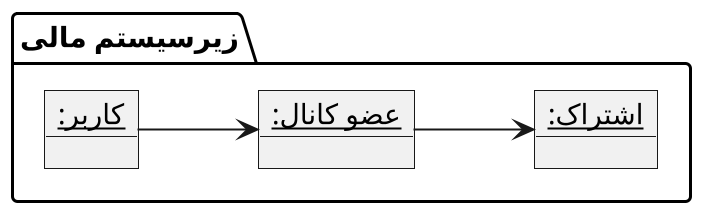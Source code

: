@startuml update_subscription_time

scale 2
left to right direction
skinparam DefaultFontName B Nazanin

package "زیرسیستم مالی" {
    object "__کاربر:__" as user
    object "__عضو کانال:__" as member
    object "__اشتراک:__" as subscription

    user --> member
    member --> subscription
}

@enduml
